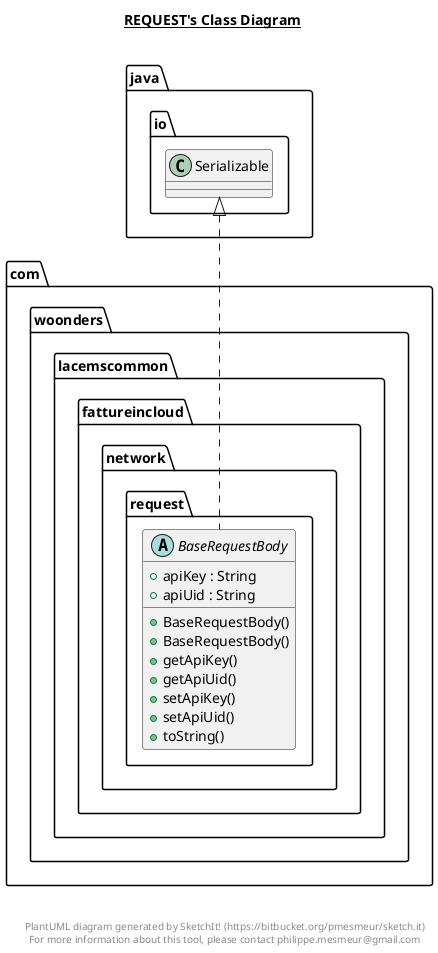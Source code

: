 @startuml

title __REQUEST's Class Diagram__\n

  namespace com.woonders.lacemscommon {
    namespace fattureincloud {
      namespace network.request {
        abstract class com.woonders.lacemscommon.fattureincloud.network.request.BaseRequestBody {
            + apiKey : String
            + apiUid : String
            + BaseRequestBody()
            + BaseRequestBody()
            + getApiKey()
            + getApiUid()
            + setApiKey()
            + setApiUid()
            + toString()
        }
      }
    }
  }
  

  com.woonders.lacemscommon.fattureincloud.network.request.BaseRequestBody .up.|> java.io.Serializable


right footer


PlantUML diagram generated by SketchIt! (https://bitbucket.org/pmesmeur/sketch.it)
For more information about this tool, please contact philippe.mesmeur@gmail.com
endfooter

@enduml

